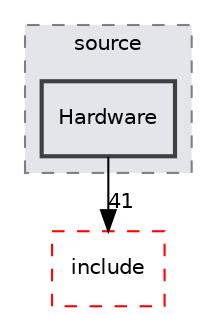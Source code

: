 digraph "C:/__PR00F__/___developing___/projects/PGE/PGE/PURE/source/Hardware"
{
 // LATEX_PDF_SIZE
  edge [fontname="Helvetica",fontsize="10",labelfontname="Helvetica",labelfontsize="10"];
  node [fontname="Helvetica",fontsize="10",shape=record];
  compound=true
  subgraph clusterdir_5f281b470b6c7040189801da69c0cd0c {
    graph [ bgcolor="#e3e5eb", pencolor="grey50", style="filled,dashed,", label="source", fontname="Helvetica", fontsize="10", URL="dir_5f281b470b6c7040189801da69c0cd0c.html"]
  dir_1f471e5fba137fbb36303eddcdf70a9d [shape=box, label="Hardware", style="filled,bold,", fillcolor="#e3e5eb", color="grey25", URL="dir_1f471e5fba137fbb36303eddcdf70a9d.html"];
  }
  dir_ccce2d9ae343f825e3dbbdb591871300 [shape=box, label="include", style="dashed,", fillcolor="#e3e5eb", color="red", URL="dir_ccce2d9ae343f825e3dbbdb591871300.html"];
  dir_1f471e5fba137fbb36303eddcdf70a9d->dir_ccce2d9ae343f825e3dbbdb591871300 [headlabel="41", labeldistance=1.5 headhref="dir_000008_000010.html"];
}
